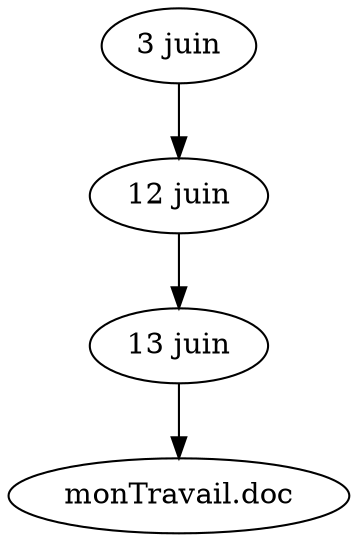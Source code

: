 digraph versionLineaire {
    juin3 [label="3 juin"];
    juin12 [label="12 juin"];
    juin13 [label="13 juin"];
    monTravail [label="monTravail.doc"];
    juin3 -> juin12 -> juin13 -> monTravail;
}
